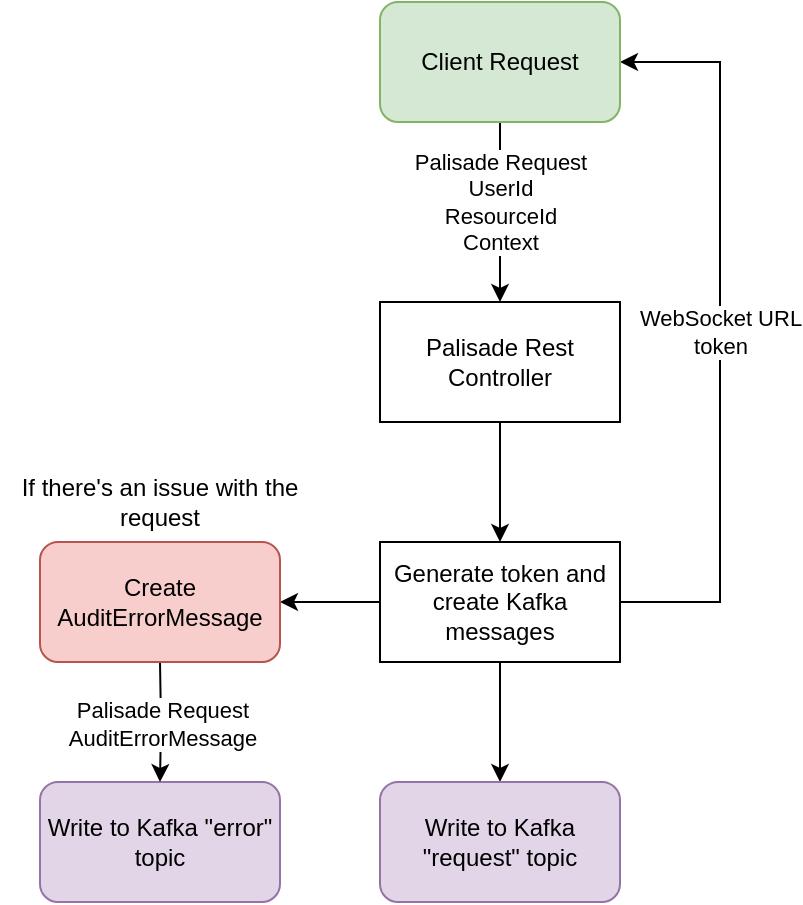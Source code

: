 <mxfile version="14.9.1" type="device"><diagram id="SdMqol5fMFEhxrIi3ivL" name="Page-1"><mxGraphModel dx="2062" dy="1065" grid="1" gridSize="10" guides="1" tooltips="1" connect="1" arrows="1" fold="1" page="1" pageScale="1" pageWidth="827" pageHeight="1169" math="0" shadow="0"><root><mxCell id="0"/><mxCell id="1" parent="0"/><mxCell id="gGCMSBtjauA2E-X8yc3L-7" value="WebSocket URL&lt;br&gt;token" style="edgeStyle=orthogonalEdgeStyle;rounded=0;orthogonalLoop=1;jettySize=auto;html=1;exitX=1;exitY=0.5;exitDx=0;exitDy=0;entryX=1;entryY=0.5;entryDx=0;entryDy=0;entryPerimeter=0;" parent="1" source="gGCMSBtjauA2E-X8yc3L-12" target="y2SHbAPSmqR3Mi9bjRjI-1" edge="1"><mxGeometry relative="1" as="geometry"><Array as="points"><mxPoint x="510" y="600"/><mxPoint x="510" y="330"/></Array><mxPoint x="460" y="330" as="targetPoint"/></mxGeometry></mxCell><mxCell id="gGCMSBtjauA2E-X8yc3L-11" style="edgeStyle=orthogonalEdgeStyle;rounded=0;orthogonalLoop=1;jettySize=auto;html=1;exitX=0.5;exitY=1;exitDx=0;exitDy=0;" parent="1" source="gGCMSBtjauA2E-X8yc3L-1" target="gGCMSBtjauA2E-X8yc3L-12" edge="1"><mxGeometry relative="1" as="geometry"><mxPoint x="400" y="600" as="targetPoint"/></mxGeometry></mxCell><mxCell id="gGCMSBtjauA2E-X8yc3L-1" value="Palisade Rest Controller" style="rounded=0;whiteSpace=wrap;html=1;" parent="1" vertex="1"><mxGeometry x="340" y="450" width="120" height="60" as="geometry"/></mxCell><mxCell id="gGCMSBtjauA2E-X8yc3L-5" value="Palisade Request&lt;br&gt;UserId&lt;br&gt;ResourceId&lt;br&gt;Context" style="edgeStyle=orthogonalEdgeStyle;rounded=0;orthogonalLoop=1;jettySize=auto;html=1;exitX=0.5;exitY=1;exitDx=0;exitDy=0;" parent="1" source="y2SHbAPSmqR3Mi9bjRjI-1" target="gGCMSBtjauA2E-X8yc3L-1" edge="1"><mxGeometry x="-0.111" relative="1" as="geometry"><mxPoint as="offset"/><mxPoint x="400" y="360" as="sourcePoint"/></mxGeometry></mxCell><mxCell id="gGCMSBtjauA2E-X8yc3L-9" value="Write to Kafka &quot;error&quot; topic" style="rounded=1;whiteSpace=wrap;html=1;fillColor=#e1d5e7;strokeColor=#9673a6;" parent="1" vertex="1"><mxGeometry x="170" y="690" width="120" height="60" as="geometry"/></mxCell><mxCell id="gGCMSBtjauA2E-X8yc3L-14" style="edgeStyle=orthogonalEdgeStyle;rounded=0;orthogonalLoop=1;jettySize=auto;html=1;" parent="1" source="gGCMSBtjauA2E-X8yc3L-12" target="gGCMSBtjauA2E-X8yc3L-15" edge="1"><mxGeometry relative="1" as="geometry"><mxPoint x="400" y="720" as="targetPoint"/></mxGeometry></mxCell><mxCell id="y2SHbAPSmqR3Mi9bjRjI-5" style="edgeStyle=orthogonalEdgeStyle;rounded=0;orthogonalLoop=1;jettySize=auto;html=1;exitX=0;exitY=0.5;exitDx=0;exitDy=0;" edge="1" parent="1" source="gGCMSBtjauA2E-X8yc3L-12"><mxGeometry relative="1" as="geometry"><mxPoint x="290" y="600" as="targetPoint"/></mxGeometry></mxCell><mxCell id="gGCMSBtjauA2E-X8yc3L-12" value="Generate token and create Kafka messages" style="rounded=0;whiteSpace=wrap;html=1;" parent="1" vertex="1"><mxGeometry x="340" y="570" width="120" height="60" as="geometry"/></mxCell><mxCell id="gGCMSBtjauA2E-X8yc3L-13" value="If there's an issue with the request" style="text;html=1;strokeColor=none;fillColor=none;align=center;verticalAlign=middle;whiteSpace=wrap;rounded=0;" parent="1" vertex="1"><mxGeometry x="150" y="540" width="160" height="20" as="geometry"/></mxCell><mxCell id="gGCMSBtjauA2E-X8yc3L-15" value="Write to Kafka &quot;request&quot; topic" style="rounded=1;whiteSpace=wrap;html=1;fillColor=#e1d5e7;strokeColor=#9673a6;" parent="1" vertex="1"><mxGeometry x="340" y="690" width="120" height="60" as="geometry"/></mxCell><mxCell id="y2SHbAPSmqR3Mi9bjRjI-1" value="Client Request" style="rounded=1;whiteSpace=wrap;html=1;fillColor=#d5e8d4;strokeColor=#82b366;" vertex="1" parent="1"><mxGeometry x="340" y="300" width="120" height="60" as="geometry"/></mxCell><mxCell id="y2SHbAPSmqR3Mi9bjRjI-6" value="&lt;span style=&quot;color: rgb(0 , 0 , 0) ; font-family: &amp;#34;helvetica&amp;#34; ; font-size: 11px ; font-style: normal ; font-weight: 400 ; letter-spacing: normal ; text-align: center ; text-indent: 0px ; text-transform: none ; word-spacing: 0px ; background-color: rgb(255 , 255 , 255) ; display: inline ; float: none&quot;&gt;Palisade Request&lt;/span&gt;&lt;br style=&quot;color: rgb(0 , 0 , 0) ; font-family: &amp;#34;helvetica&amp;#34; ; font-size: 11px ; font-style: normal ; font-weight: 400 ; letter-spacing: normal ; text-align: center ; text-indent: 0px ; text-transform: none ; word-spacing: 0px&quot;&gt;&lt;span style=&quot;color: rgb(0 , 0 , 0) ; font-family: &amp;#34;helvetica&amp;#34; ; font-size: 11px ; font-style: normal ; font-weight: 400 ; letter-spacing: normal ; text-align: center ; text-indent: 0px ; text-transform: none ; word-spacing: 0px ; background-color: rgb(255 , 255 , 255) ; display: inline ; float: none&quot;&gt;AuditErrorMessage&lt;/span&gt;" style="edgeStyle=orthogonalEdgeStyle;rounded=0;orthogonalLoop=1;jettySize=auto;html=1;exitX=0.5;exitY=1;exitDx=0;exitDy=0;" edge="1" parent="1" target="gGCMSBtjauA2E-X8yc3L-9"><mxGeometry relative="1" as="geometry"><mxPoint x="230" y="630" as="sourcePoint"/></mxGeometry></mxCell><mxCell id="y2SHbAPSmqR3Mi9bjRjI-7" value="Create AuditErrorMessage" style="rounded=1;whiteSpace=wrap;html=1;fillColor=#f8cecc;strokeColor=#b85450;" vertex="1" parent="1"><mxGeometry x="170" y="570" width="120" height="60" as="geometry"/></mxCell></root></mxGraphModel></diagram></mxfile>
